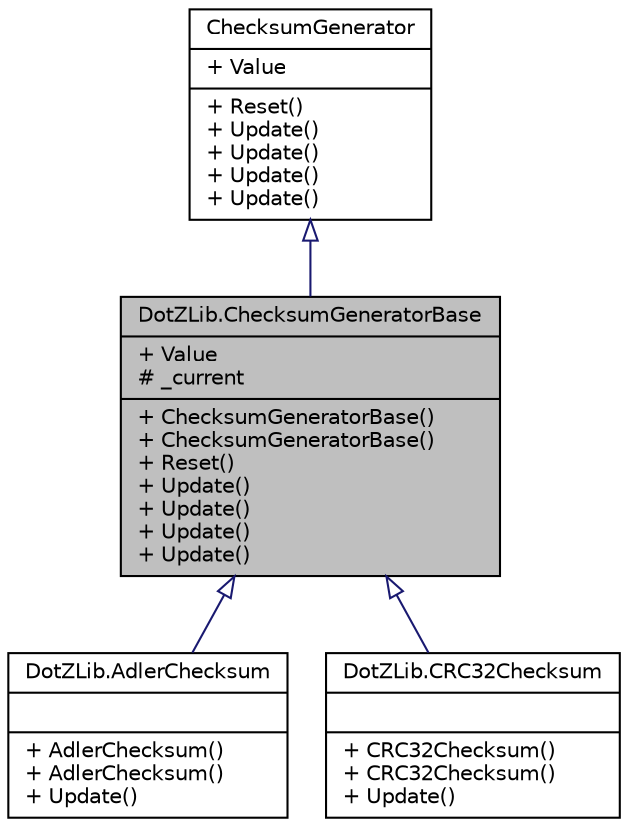 digraph "DotZLib.ChecksumGeneratorBase"
{
  edge [fontname="Helvetica",fontsize="10",labelfontname="Helvetica",labelfontsize="10"];
  node [fontname="Helvetica",fontsize="10",shape=record];
  Node1 [label="{DotZLib.ChecksumGeneratorBase\n|+ Value\l# _current\l|+ ChecksumGeneratorBase()\l+ ChecksumGeneratorBase()\l+ Reset()\l+ Update()\l+ Update()\l+ Update()\l+ Update()\l}",height=0.2,width=0.4,color="black", fillcolor="grey75", style="filled", fontcolor="black"];
  Node2 -> Node1 [dir="back",color="midnightblue",fontsize="10",style="solid",arrowtail="onormal",fontname="Helvetica"];
  Node2 [label="{ChecksumGenerator\n|+ Value\l|+ Reset()\l+ Update()\l+ Update()\l+ Update()\l+ Update()\l}",height=0.2,width=0.4,color="black", fillcolor="white", style="filled",URL="$interface_dot_z_lib_1_1_checksum_generator.html",tooltip="Declares methods and properties that enables a running checksum to be calculated "];
  Node1 -> Node3 [dir="back",color="midnightblue",fontsize="10",style="solid",arrowtail="onormal",fontname="Helvetica"];
  Node3 [label="{DotZLib.AdlerChecksum\n||+ AdlerChecksum()\l+ AdlerChecksum()\l+ Update()\l}",height=0.2,width=0.4,color="black", fillcolor="white", style="filled",URL="$class_dot_z_lib_1_1_adler_checksum.html",tooltip="Implements a checksum generator that computes the Adler checksum on data "];
  Node1 -> Node4 [dir="back",color="midnightblue",fontsize="10",style="solid",arrowtail="onormal",fontname="Helvetica"];
  Node4 [label="{DotZLib.CRC32Checksum\n||+ CRC32Checksum()\l+ CRC32Checksum()\l+ Update()\l}",height=0.2,width=0.4,color="black", fillcolor="white", style="filled",URL="$class_dot_z_lib_1_1_c_r_c32_checksum.html",tooltip="Implements a CRC32 checksum generator "];
}
